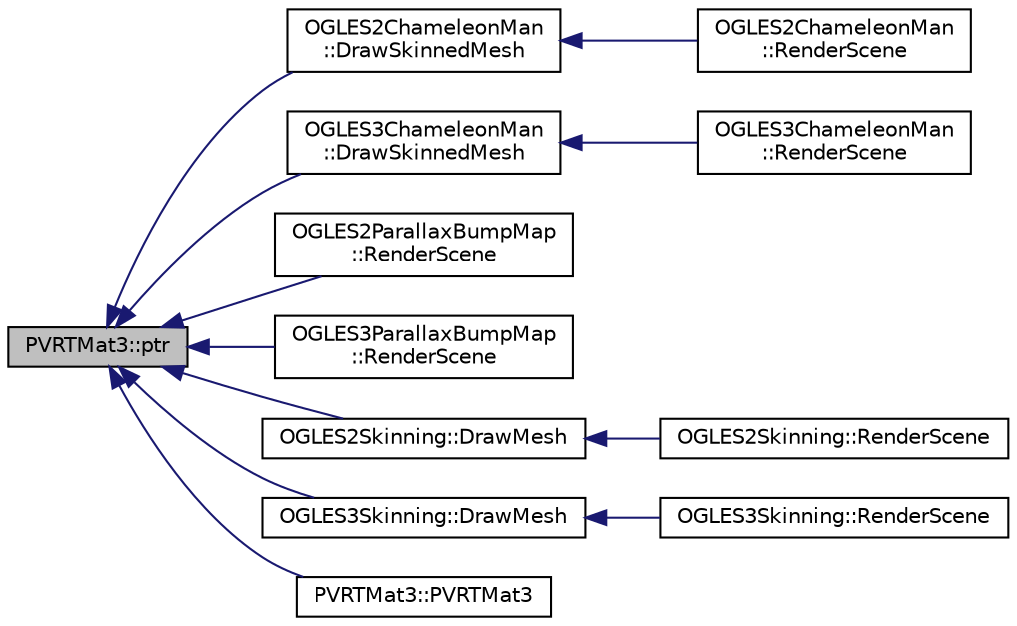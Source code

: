 digraph "PVRTMat3::ptr"
{
  edge [fontname="Helvetica",fontsize="10",labelfontname="Helvetica",labelfontsize="10"];
  node [fontname="Helvetica",fontsize="10",shape=record];
  rankdir="LR";
  Node1 [label="PVRTMat3::ptr",height=0.2,width=0.4,color="black", fillcolor="grey75", style="filled", fontcolor="black"];
  Node1 -> Node2 [dir="back",color="midnightblue",fontsize="10",style="solid"];
  Node2 [label="OGLES2ChameleonMan\l::DrawSkinnedMesh",height=0.2,width=0.4,color="black", fillcolor="white", style="filled",URL="$class_o_g_l_e_s2_chameleon_man.html#a522a000e30d6aefecab1774eed618b77"];
  Node2 -> Node3 [dir="back",color="midnightblue",fontsize="10",style="solid"];
  Node3 [label="OGLES2ChameleonMan\l::RenderScene",height=0.2,width=0.4,color="black", fillcolor="white", style="filled",URL="$class_o_g_l_e_s2_chameleon_man.html#a4e2c16c18f3f2292ac404284ba3defb8"];
  Node1 -> Node4 [dir="back",color="midnightblue",fontsize="10",style="solid"];
  Node4 [label="OGLES3ChameleonMan\l::DrawSkinnedMesh",height=0.2,width=0.4,color="black", fillcolor="white", style="filled",URL="$class_o_g_l_e_s3_chameleon_man.html#a048aefb0bd0b25c191c04b1acd9c16d3"];
  Node4 -> Node5 [dir="back",color="midnightblue",fontsize="10",style="solid"];
  Node5 [label="OGLES3ChameleonMan\l::RenderScene",height=0.2,width=0.4,color="black", fillcolor="white", style="filled",URL="$class_o_g_l_e_s3_chameleon_man.html#a1dd55c368e019d3d6c95eb30070182d6"];
  Node1 -> Node6 [dir="back",color="midnightblue",fontsize="10",style="solid"];
  Node6 [label="OGLES2ParallaxBumpMap\l::RenderScene",height=0.2,width=0.4,color="black", fillcolor="white", style="filled",URL="$class_o_g_l_e_s2_parallax_bump_map.html#a9c769a11b2b62a28492d39bed4bcbcd3"];
  Node1 -> Node7 [dir="back",color="midnightblue",fontsize="10",style="solid"];
  Node7 [label="OGLES3ParallaxBumpMap\l::RenderScene",height=0.2,width=0.4,color="black", fillcolor="white", style="filled",URL="$class_o_g_l_e_s3_parallax_bump_map.html#a3cc2c32377d0b3aea3f672ee6c30177c"];
  Node1 -> Node8 [dir="back",color="midnightblue",fontsize="10",style="solid"];
  Node8 [label="OGLES2Skinning::DrawMesh",height=0.2,width=0.4,color="black", fillcolor="white", style="filled",URL="$class_o_g_l_e_s2_skinning.html#a9c47491f4698f01c1aec25676c309309"];
  Node8 -> Node9 [dir="back",color="midnightblue",fontsize="10",style="solid"];
  Node9 [label="OGLES2Skinning::RenderScene",height=0.2,width=0.4,color="black", fillcolor="white", style="filled",URL="$class_o_g_l_e_s2_skinning.html#ae4c74f6b2934eb7ba613f76d2d88e5e1"];
  Node1 -> Node10 [dir="back",color="midnightblue",fontsize="10",style="solid"];
  Node10 [label="OGLES3Skinning::DrawMesh",height=0.2,width=0.4,color="black", fillcolor="white", style="filled",URL="$class_o_g_l_e_s3_skinning.html#afa9bc49e58d3b4a55eb7afae20bbe49e"];
  Node10 -> Node11 [dir="back",color="midnightblue",fontsize="10",style="solid"];
  Node11 [label="OGLES3Skinning::RenderScene",height=0.2,width=0.4,color="black", fillcolor="white", style="filled",URL="$class_o_g_l_e_s3_skinning.html#a493b22c9b5ab107d183e4c087c3dc1ba"];
  Node1 -> Node12 [dir="back",color="midnightblue",fontsize="10",style="solid"];
  Node12 [label="PVRTMat3::PVRTMat3",height=0.2,width=0.4,color="black", fillcolor="white", style="filled",URL="$struct_p_v_r_t_mat3.html#a4f0bb368e4f182872e415972aeae2e42",tooltip="Constructor from array. "];
}
